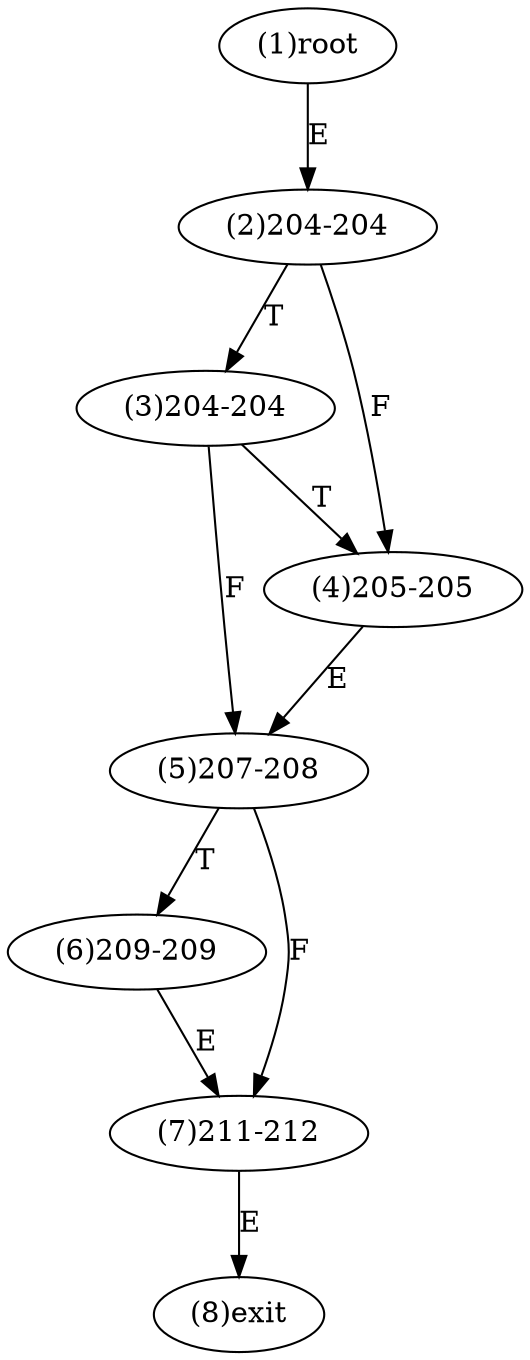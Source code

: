 digraph "" { 
1[ label="(1)root"];
2[ label="(2)204-204"];
3[ label="(3)204-204"];
4[ label="(4)205-205"];
5[ label="(5)207-208"];
6[ label="(6)209-209"];
7[ label="(7)211-212"];
8[ label="(8)exit"];
1->2[ label="E"];
2->4[ label="F"];
2->3[ label="T"];
3->5[ label="F"];
3->4[ label="T"];
4->5[ label="E"];
5->7[ label="F"];
5->6[ label="T"];
6->7[ label="E"];
7->8[ label="E"];
}